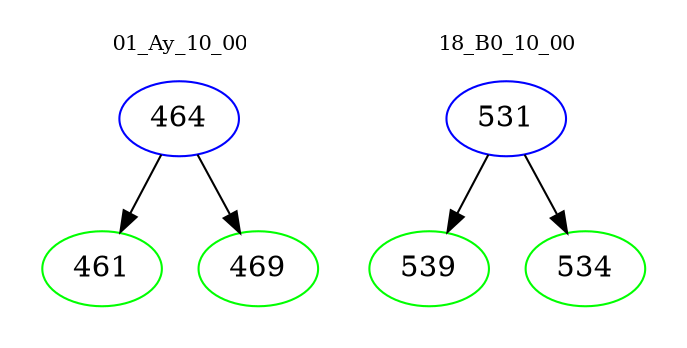 digraph{
subgraph cluster_0 {
color = white
label = "01_Ay_10_00";
fontsize=10;
T0_464 [label="464", color="blue"]
T0_464 -> T0_461 [color="black"]
T0_461 [label="461", color="green"]
T0_464 -> T0_469 [color="black"]
T0_469 [label="469", color="green"]
}
subgraph cluster_1 {
color = white
label = "18_B0_10_00";
fontsize=10;
T1_531 [label="531", color="blue"]
T1_531 -> T1_539 [color="black"]
T1_539 [label="539", color="green"]
T1_531 -> T1_534 [color="black"]
T1_534 [label="534", color="green"]
}
}
